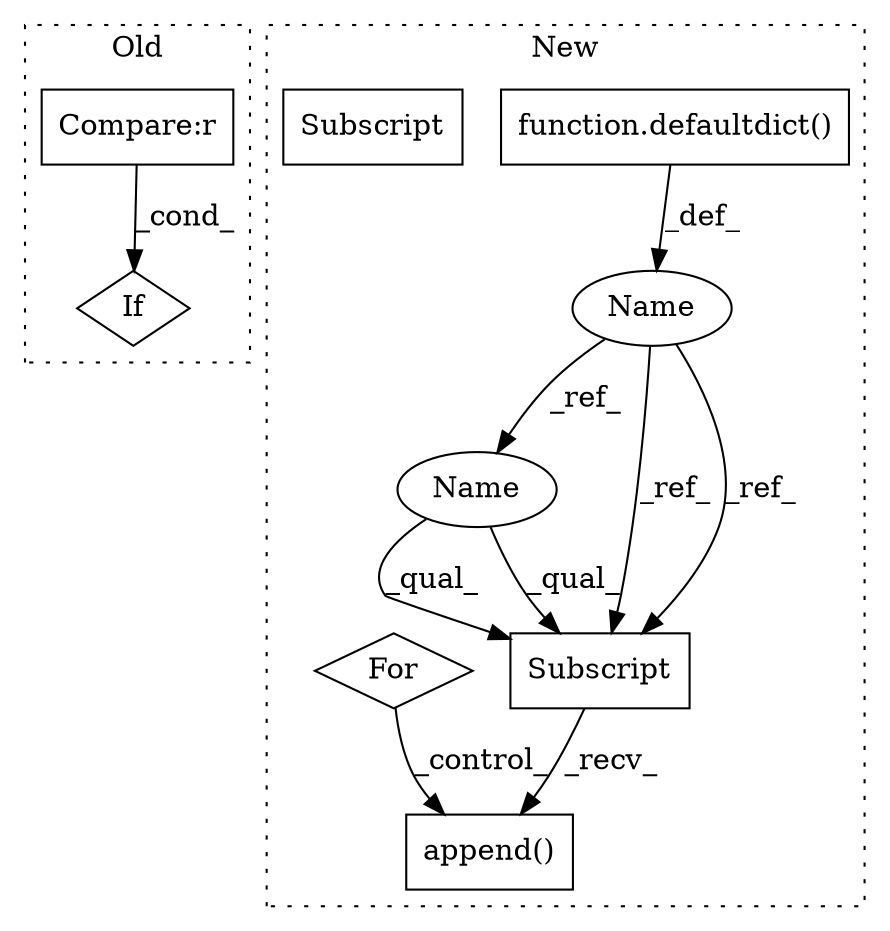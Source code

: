 digraph G {
subgraph cluster0 {
1 [label="If" a="96" s="3558" l="3" shape="diamond"];
3 [label="Compare:r" a="40" s="3561" l="29" shape="box"];
label = "Old";
style="dotted";
}
subgraph cluster1 {
2 [label="function.defaultdict()" a="75" s="3673,3689" l="12,1" shape="box"];
4 [label="append()" a="75" s="3821,3860" l="27,1" shape="box"];
5 [label="Subscript" a="63" s="3821,0" l="19,0" shape="box"];
6 [label="For" a="107" s="3761,3803" l="4,18" shape="diamond"];
7 [label="Name" a="87" s="3659" l="11" shape="ellipse"];
8 [label="Name" a="87" s="3821" l="11" shape="ellipse"];
9 [label="Subscript" a="63" s="3821,0" l="19,0" shape="box"];
label = "New";
style="dotted";
}
2 -> 7 [label="_def_"];
3 -> 1 [label="_cond_"];
6 -> 4 [label="_control_"];
7 -> 8 [label="_ref_"];
7 -> 9 [label="_ref_"];
7 -> 9 [label="_ref_"];
8 -> 9 [label="_qual_"];
8 -> 9 [label="_qual_"];
9 -> 4 [label="_recv_"];
}